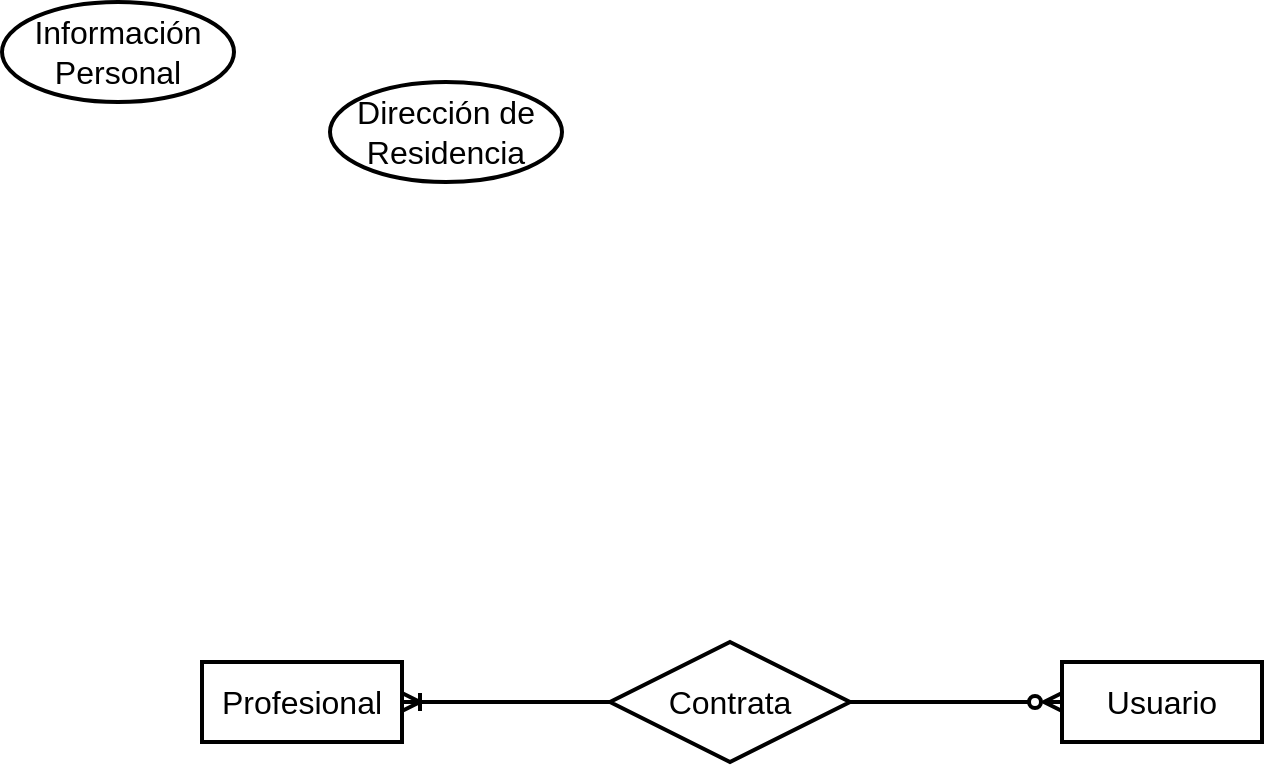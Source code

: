 <mxfile version="22.1.0" type="github">
  <diagram name="Página-1" id="cCKO2vU_R3Nvwjt6O_Bb">
    <mxGraphModel dx="812" dy="482" grid="1" gridSize="10" guides="1" tooltips="1" connect="1" arrows="1" fold="1" page="1" pageScale="1" pageWidth="827" pageHeight="1169" math="0" shadow="0">
      <root>
        <mxCell id="0" />
        <mxCell id="1" parent="0" />
        <mxCell id="N90UWdWT46t-Qlg6uNlZ-4" style="edgeStyle=orthogonalEdgeStyle;rounded=0;orthogonalLoop=1;jettySize=auto;html=1;exitX=1;exitY=0.5;exitDx=0;exitDy=0;entryX=0;entryY=0.5;entryDx=0;entryDy=0;strokeWidth=2;endArrow=none;endFill=0;startArrow=ERoneToMany;startFill=0;" edge="1" parent="1" source="zTk_jniPwo0BafnFYXpP-2" target="N90UWdWT46t-Qlg6uNlZ-3">
          <mxGeometry relative="1" as="geometry">
            <Array as="points">
              <mxPoint x="320" y="380" />
              <mxPoint x="320" y="380" />
            </Array>
          </mxGeometry>
        </mxCell>
        <mxCell id="zTk_jniPwo0BafnFYXpP-2" value="Profesional" style="whiteSpace=wrap;html=1;align=center;strokeWidth=2;fontSize=16;" parent="1" vertex="1">
          <mxGeometry x="150" y="360" width="100" height="40" as="geometry" />
        </mxCell>
        <mxCell id="N90UWdWT46t-Qlg6uNlZ-5" style="edgeStyle=orthogonalEdgeStyle;rounded=0;orthogonalLoop=1;jettySize=auto;html=1;exitX=0;exitY=0.5;exitDx=0;exitDy=0;entryX=1;entryY=0.5;entryDx=0;entryDy=0;strokeWidth=2;endArrow=none;endFill=0;startArrow=ERzeroToMany;startFill=0;" edge="1" parent="1" source="zTk_jniPwo0BafnFYXpP-5" target="N90UWdWT46t-Qlg6uNlZ-3">
          <mxGeometry relative="1" as="geometry" />
        </mxCell>
        <mxCell id="zTk_jniPwo0BafnFYXpP-5" value="Usuario" style="whiteSpace=wrap;html=1;align=center;strokeWidth=2;fontSize=16;" parent="1" vertex="1">
          <mxGeometry x="580" y="360" width="100" height="40" as="geometry" />
        </mxCell>
        <mxCell id="N90UWdWT46t-Qlg6uNlZ-3" value="Contrata" style="shape=rhombus;perimeter=rhombusPerimeter;whiteSpace=wrap;html=1;align=center;strokeWidth=2;fontSize=16;" vertex="1" parent="1">
          <mxGeometry x="354" y="350" width="120" height="60" as="geometry" />
        </mxCell>
        <mxCell id="N90UWdWT46t-Qlg6uNlZ-8" value="Información Personal" style="ellipse;whiteSpace=wrap;html=1;align=center;fontSize=16;strokeWidth=2;" vertex="1" parent="1">
          <mxGeometry x="50" y="30" width="116" height="50" as="geometry" />
        </mxCell>
        <mxCell id="N90UWdWT46t-Qlg6uNlZ-9" value="Dirección de Residencia" style="ellipse;whiteSpace=wrap;html=1;align=center;fontSize=16;strokeWidth=2;" vertex="1" parent="1">
          <mxGeometry x="214" y="70" width="116" height="50" as="geometry" />
        </mxCell>
      </root>
    </mxGraphModel>
  </diagram>
</mxfile>
